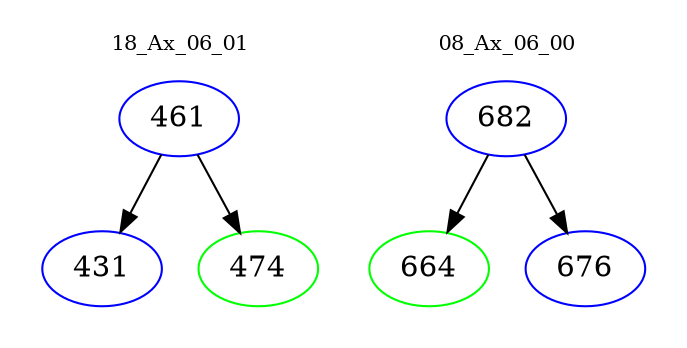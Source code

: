 digraph{
subgraph cluster_0 {
color = white
label = "18_Ax_06_01";
fontsize=10;
T0_461 [label="461", color="blue"]
T0_461 -> T0_431 [color="black"]
T0_431 [label="431", color="blue"]
T0_461 -> T0_474 [color="black"]
T0_474 [label="474", color="green"]
}
subgraph cluster_1 {
color = white
label = "08_Ax_06_00";
fontsize=10;
T1_682 [label="682", color="blue"]
T1_682 -> T1_664 [color="black"]
T1_664 [label="664", color="green"]
T1_682 -> T1_676 [color="black"]
T1_676 [label="676", color="blue"]
}
}
